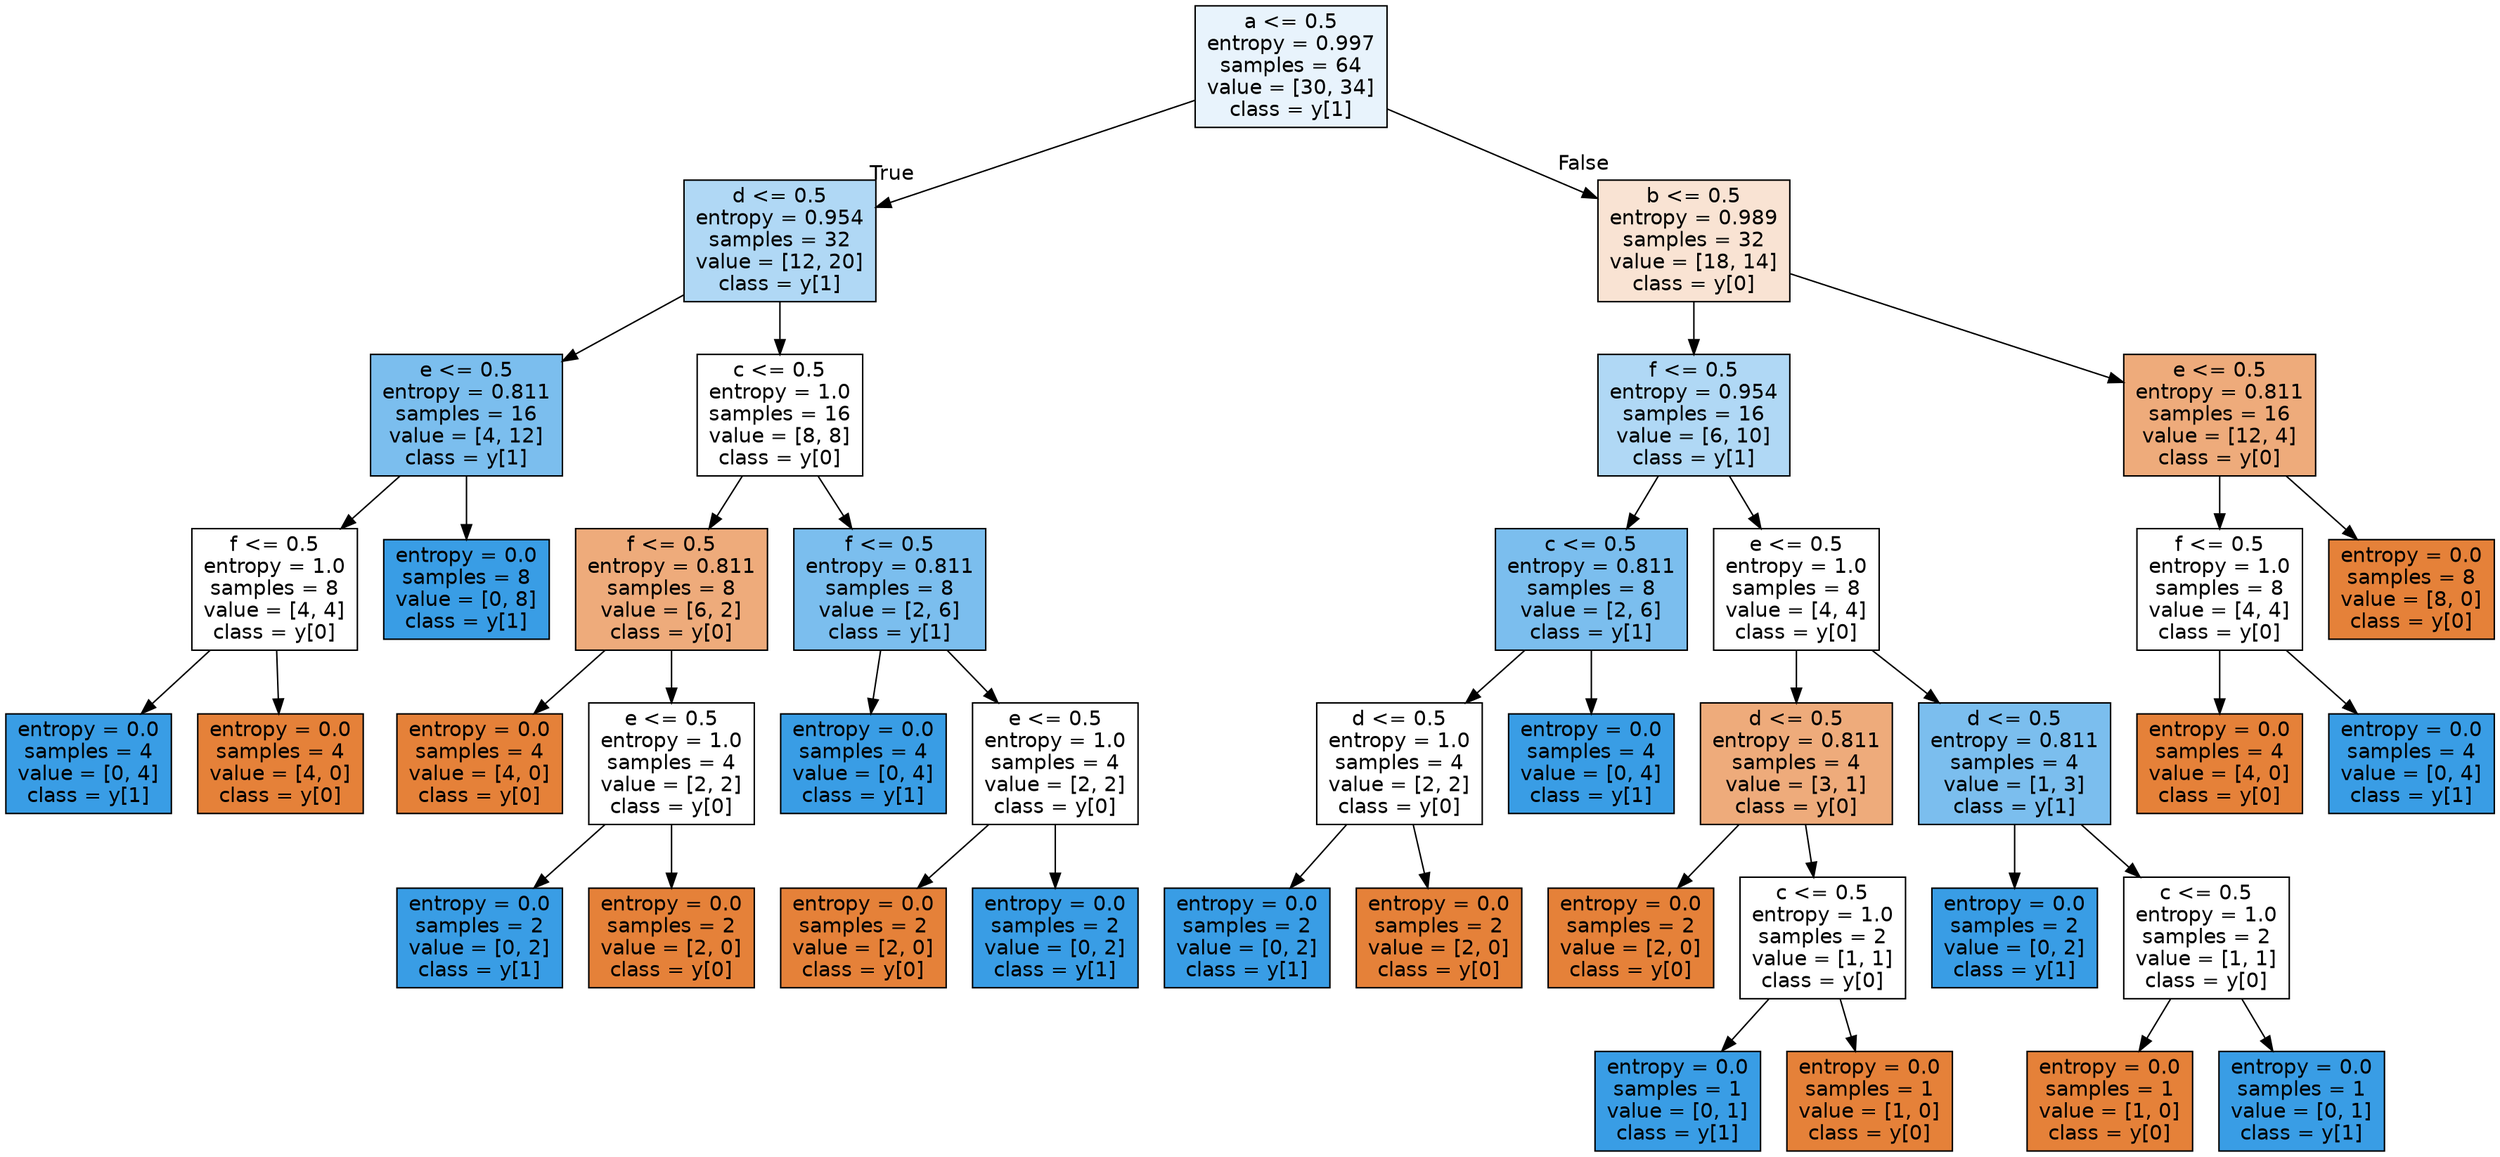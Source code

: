 digraph Tree {
node [shape=box, style="filled", color="black", fontname="helvetica"] ;
edge [fontname="helvetica"] ;
0 [label="a <= 0.5\nentropy = 0.997\nsamples = 64\nvalue = [30, 34]\nclass = y[1]", fillcolor="#e8f3fc"] ;
1 [label="d <= 0.5\nentropy = 0.954\nsamples = 32\nvalue = [12, 20]\nclass = y[1]", fillcolor="#b0d8f5"] ;
0 -> 1 [labeldistance=2.5, labelangle=45, headlabel="True"] ;
2 [label="e <= 0.5\nentropy = 0.811\nsamples = 16\nvalue = [4, 12]\nclass = y[1]", fillcolor="#7bbeee"] ;
1 -> 2 ;
3 [label="f <= 0.5\nentropy = 1.0\nsamples = 8\nvalue = [4, 4]\nclass = y[0]", fillcolor="#ffffff"] ;
2 -> 3 ;
4 [label="entropy = 0.0\nsamples = 4\nvalue = [0, 4]\nclass = y[1]", fillcolor="#399de5"] ;
3 -> 4 ;
5 [label="entropy = 0.0\nsamples = 4\nvalue = [4, 0]\nclass = y[0]", fillcolor="#e58139"] ;
3 -> 5 ;
6 [label="entropy = 0.0\nsamples = 8\nvalue = [0, 8]\nclass = y[1]", fillcolor="#399de5"] ;
2 -> 6 ;
7 [label="c <= 0.5\nentropy = 1.0\nsamples = 16\nvalue = [8, 8]\nclass = y[0]", fillcolor="#ffffff"] ;
1 -> 7 ;
8 [label="f <= 0.5\nentropy = 0.811\nsamples = 8\nvalue = [6, 2]\nclass = y[0]", fillcolor="#eeab7b"] ;
7 -> 8 ;
9 [label="entropy = 0.0\nsamples = 4\nvalue = [4, 0]\nclass = y[0]", fillcolor="#e58139"] ;
8 -> 9 ;
10 [label="e <= 0.5\nentropy = 1.0\nsamples = 4\nvalue = [2, 2]\nclass = y[0]", fillcolor="#ffffff"] ;
8 -> 10 ;
11 [label="entropy = 0.0\nsamples = 2\nvalue = [0, 2]\nclass = y[1]", fillcolor="#399de5"] ;
10 -> 11 ;
12 [label="entropy = 0.0\nsamples = 2\nvalue = [2, 0]\nclass = y[0]", fillcolor="#e58139"] ;
10 -> 12 ;
13 [label="f <= 0.5\nentropy = 0.811\nsamples = 8\nvalue = [2, 6]\nclass = y[1]", fillcolor="#7bbeee"] ;
7 -> 13 ;
14 [label="entropy = 0.0\nsamples = 4\nvalue = [0, 4]\nclass = y[1]", fillcolor="#399de5"] ;
13 -> 14 ;
15 [label="e <= 0.5\nentropy = 1.0\nsamples = 4\nvalue = [2, 2]\nclass = y[0]", fillcolor="#ffffff"] ;
13 -> 15 ;
16 [label="entropy = 0.0\nsamples = 2\nvalue = [2, 0]\nclass = y[0]", fillcolor="#e58139"] ;
15 -> 16 ;
17 [label="entropy = 0.0\nsamples = 2\nvalue = [0, 2]\nclass = y[1]", fillcolor="#399de5"] ;
15 -> 17 ;
18 [label="b <= 0.5\nentropy = 0.989\nsamples = 32\nvalue = [18, 14]\nclass = y[0]", fillcolor="#f9e3d3"] ;
0 -> 18 [labeldistance=2.5, labelangle=-45, headlabel="False"] ;
19 [label="f <= 0.5\nentropy = 0.954\nsamples = 16\nvalue = [6, 10]\nclass = y[1]", fillcolor="#b0d8f5"] ;
18 -> 19 ;
20 [label="c <= 0.5\nentropy = 0.811\nsamples = 8\nvalue = [2, 6]\nclass = y[1]", fillcolor="#7bbeee"] ;
19 -> 20 ;
21 [label="d <= 0.5\nentropy = 1.0\nsamples = 4\nvalue = [2, 2]\nclass = y[0]", fillcolor="#ffffff"] ;
20 -> 21 ;
22 [label="entropy = 0.0\nsamples = 2\nvalue = [0, 2]\nclass = y[1]", fillcolor="#399de5"] ;
21 -> 22 ;
23 [label="entropy = 0.0\nsamples = 2\nvalue = [2, 0]\nclass = y[0]", fillcolor="#e58139"] ;
21 -> 23 ;
24 [label="entropy = 0.0\nsamples = 4\nvalue = [0, 4]\nclass = y[1]", fillcolor="#399de5"] ;
20 -> 24 ;
25 [label="e <= 0.5\nentropy = 1.0\nsamples = 8\nvalue = [4, 4]\nclass = y[0]", fillcolor="#ffffff"] ;
19 -> 25 ;
26 [label="d <= 0.5\nentropy = 0.811\nsamples = 4\nvalue = [3, 1]\nclass = y[0]", fillcolor="#eeab7b"] ;
25 -> 26 ;
27 [label="entropy = 0.0\nsamples = 2\nvalue = [2, 0]\nclass = y[0]", fillcolor="#e58139"] ;
26 -> 27 ;
28 [label="c <= 0.5\nentropy = 1.0\nsamples = 2\nvalue = [1, 1]\nclass = y[0]", fillcolor="#ffffff"] ;
26 -> 28 ;
29 [label="entropy = 0.0\nsamples = 1\nvalue = [0, 1]\nclass = y[1]", fillcolor="#399de5"] ;
28 -> 29 ;
30 [label="entropy = 0.0\nsamples = 1\nvalue = [1, 0]\nclass = y[0]", fillcolor="#e58139"] ;
28 -> 30 ;
31 [label="d <= 0.5\nentropy = 0.811\nsamples = 4\nvalue = [1, 3]\nclass = y[1]", fillcolor="#7bbeee"] ;
25 -> 31 ;
32 [label="entropy = 0.0\nsamples = 2\nvalue = [0, 2]\nclass = y[1]", fillcolor="#399de5"] ;
31 -> 32 ;
33 [label="c <= 0.5\nentropy = 1.0\nsamples = 2\nvalue = [1, 1]\nclass = y[0]", fillcolor="#ffffff"] ;
31 -> 33 ;
34 [label="entropy = 0.0\nsamples = 1\nvalue = [1, 0]\nclass = y[0]", fillcolor="#e58139"] ;
33 -> 34 ;
35 [label="entropy = 0.0\nsamples = 1\nvalue = [0, 1]\nclass = y[1]", fillcolor="#399de5"] ;
33 -> 35 ;
36 [label="e <= 0.5\nentropy = 0.811\nsamples = 16\nvalue = [12, 4]\nclass = y[0]", fillcolor="#eeab7b"] ;
18 -> 36 ;
37 [label="f <= 0.5\nentropy = 1.0\nsamples = 8\nvalue = [4, 4]\nclass = y[0]", fillcolor="#ffffff"] ;
36 -> 37 ;
38 [label="entropy = 0.0\nsamples = 4\nvalue = [4, 0]\nclass = y[0]", fillcolor="#e58139"] ;
37 -> 38 ;
39 [label="entropy = 0.0\nsamples = 4\nvalue = [0, 4]\nclass = y[1]", fillcolor="#399de5"] ;
37 -> 39 ;
40 [label="entropy = 0.0\nsamples = 8\nvalue = [8, 0]\nclass = y[0]", fillcolor="#e58139"] ;
36 -> 40 ;
}
